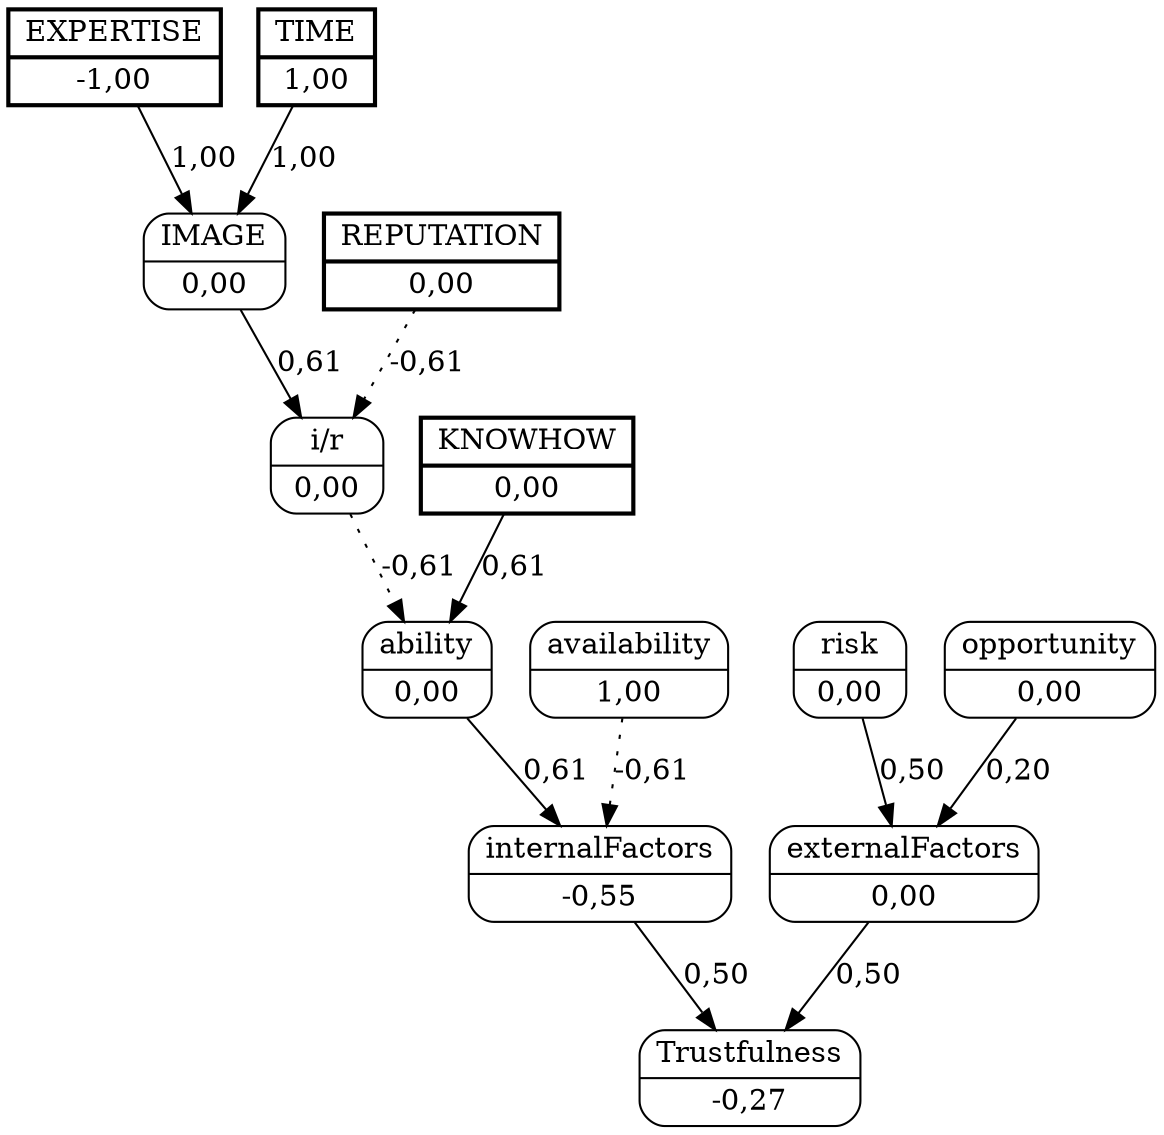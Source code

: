 digraph FCM_net{
	node [shape=record, style=rounded]
	11 [label="{EXPERTISE | -1,00}", style=bold, penwidth=2, peripheries=2];
	12 [label="{TIME | 1,00}", style=bold, penwidth=2, peripheries=2];
	1 [label="{REPUTATION | 0,00}", style=bold, penwidth=2, peripheries=2];
	2 [label="{KNOWHOW | 0,00}", style=bold, penwidth=2, peripheries=2];
	0 [label="{IMAGE | 0,00}"];
	3 [label="{i/r | 0,00}"];
	4 [label="{ability | 0,00}"];
	5 [label="{availability | 1,00}"];
	6 [label="{internalFactors | -0,55}"];
	7 [label="{risk | 0,00}"];
	8 [label="{opportunity | 0,00}"];
	9 [label="{externalFactors | 0,00}"];
	10 [label="{Trustfulness | -0,27}"];
	11 [label="{EXPERTISE | -1,00}"];
	0 -> 3 [label = "0,61"];
	1 -> 3 [label = "-0,61", style=dotted];
	3 -> 4 [label = "-0,61", style=dotted];
	2 -> 4 [label = "0,61"];
	4 -> 6 [label = "0,61"];
	5 -> 6 [label = "-0,61", style=dotted];
	6 -> 10 [label = "0,50"];
	7 -> 9 [label = "0,50"];
	8 -> 9 [label = "0,20"];
	9 -> 10 [label = "0,50"];
	11 -> 0 [label = "1,00"];
	12 -> 0 [label = "1,00"];
}